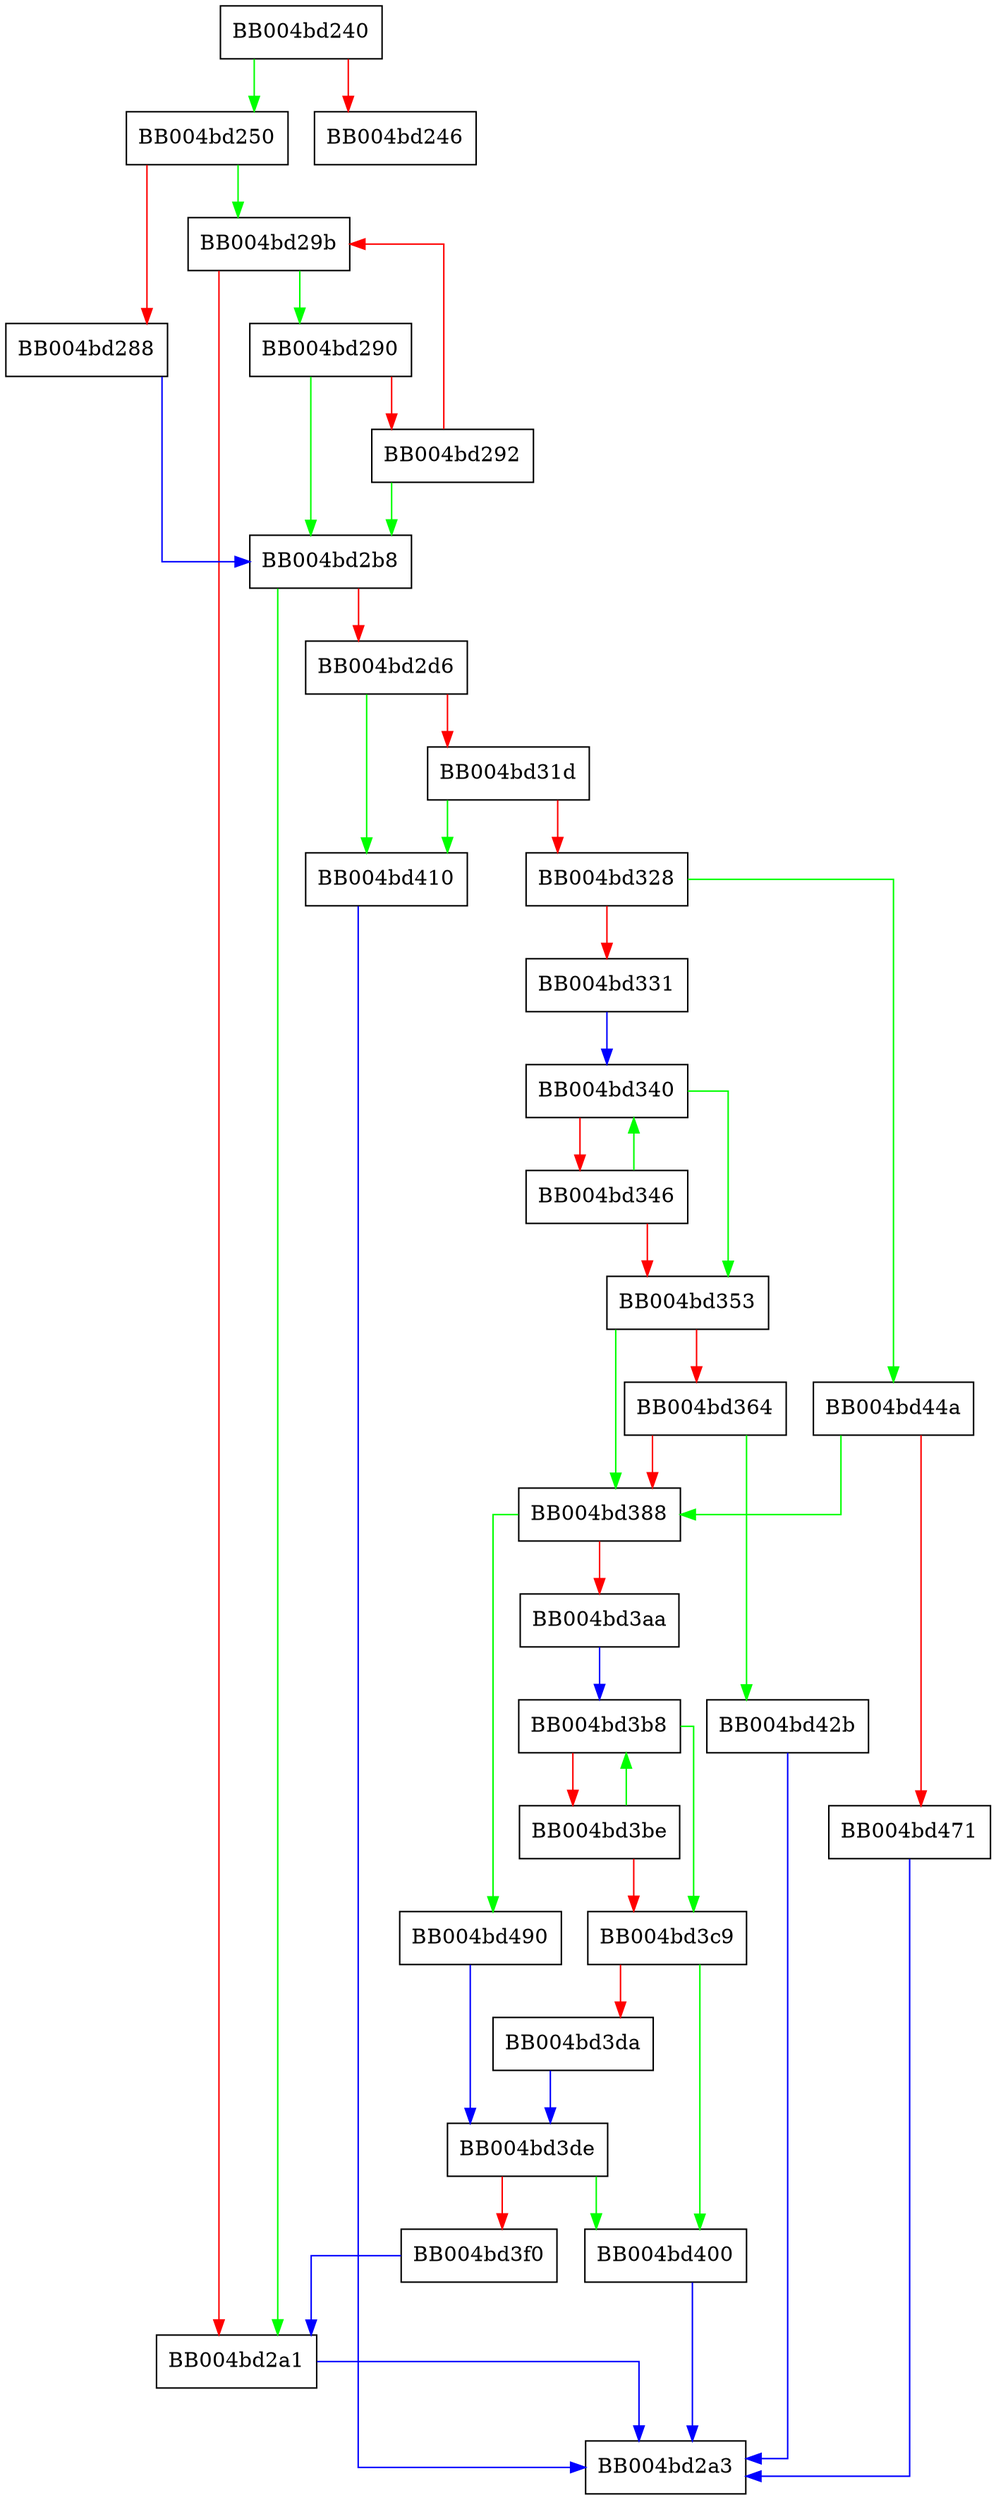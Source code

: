 digraph ossl_quic_srtm_add {
  node [shape="box"];
  graph [splines=ortho];
  BB004bd240 -> BB004bd250 [color="green"];
  BB004bd240 -> BB004bd246 [color="red"];
  BB004bd250 -> BB004bd29b [color="green"];
  BB004bd250 -> BB004bd288 [color="red"];
  BB004bd288 -> BB004bd2b8 [color="blue"];
  BB004bd290 -> BB004bd2b8 [color="green"];
  BB004bd290 -> BB004bd292 [color="red"];
  BB004bd292 -> BB004bd2b8 [color="green"];
  BB004bd292 -> BB004bd29b [color="red"];
  BB004bd29b -> BB004bd290 [color="green"];
  BB004bd29b -> BB004bd2a1 [color="red"];
  BB004bd2a1 -> BB004bd2a3 [color="blue"];
  BB004bd2b8 -> BB004bd2a1 [color="green"];
  BB004bd2b8 -> BB004bd2d6 [color="red"];
  BB004bd2d6 -> BB004bd410 [color="green"];
  BB004bd2d6 -> BB004bd31d [color="red"];
  BB004bd31d -> BB004bd410 [color="green"];
  BB004bd31d -> BB004bd328 [color="red"];
  BB004bd328 -> BB004bd44a [color="green"];
  BB004bd328 -> BB004bd331 [color="red"];
  BB004bd331 -> BB004bd340 [color="blue"];
  BB004bd340 -> BB004bd353 [color="green"];
  BB004bd340 -> BB004bd346 [color="red"];
  BB004bd346 -> BB004bd340 [color="green"];
  BB004bd346 -> BB004bd353 [color="red"];
  BB004bd353 -> BB004bd388 [color="green"];
  BB004bd353 -> BB004bd364 [color="red"];
  BB004bd364 -> BB004bd42b [color="green"];
  BB004bd364 -> BB004bd388 [color="red"];
  BB004bd388 -> BB004bd490 [color="green"];
  BB004bd388 -> BB004bd3aa [color="red"];
  BB004bd3aa -> BB004bd3b8 [color="blue"];
  BB004bd3b8 -> BB004bd3c9 [color="green"];
  BB004bd3b8 -> BB004bd3be [color="red"];
  BB004bd3be -> BB004bd3b8 [color="green"];
  BB004bd3be -> BB004bd3c9 [color="red"];
  BB004bd3c9 -> BB004bd400 [color="green"];
  BB004bd3c9 -> BB004bd3da [color="red"];
  BB004bd3da -> BB004bd3de [color="blue"];
  BB004bd3de -> BB004bd400 [color="green"];
  BB004bd3de -> BB004bd3f0 [color="red"];
  BB004bd3f0 -> BB004bd2a1 [color="blue"];
  BB004bd400 -> BB004bd2a3 [color="blue"];
  BB004bd410 -> BB004bd2a3 [color="blue"];
  BB004bd42b -> BB004bd2a3 [color="blue"];
  BB004bd44a -> BB004bd388 [color="green"];
  BB004bd44a -> BB004bd471 [color="red"];
  BB004bd471 -> BB004bd2a3 [color="blue"];
  BB004bd490 -> BB004bd3de [color="blue"];
}